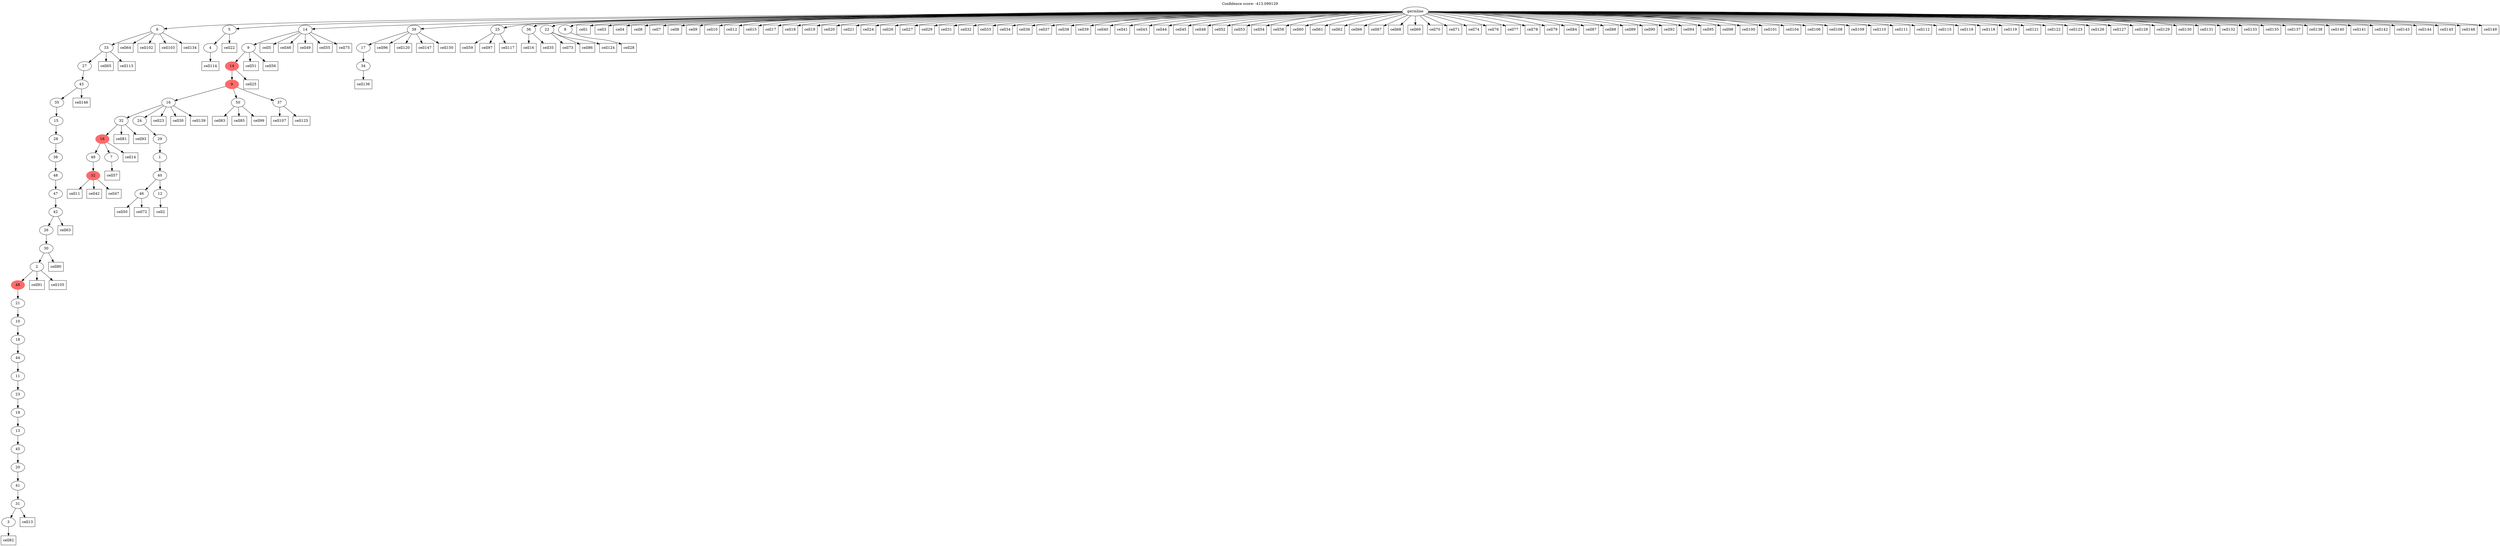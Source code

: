 digraph g {
	"52" -> "53";
	"53" [label="3"];
	"51" -> "52";
	"52" [label="31"];
	"50" -> "51";
	"51" [label="41"];
	"49" -> "50";
	"50" [label="20"];
	"48" -> "49";
	"49" [label="45"];
	"47" -> "48";
	"48" [label="13"];
	"46" -> "47";
	"47" [label="19"];
	"45" -> "46";
	"46" [label="23"];
	"44" -> "45";
	"45" [label="11"];
	"43" -> "44";
	"44" [label="44"];
	"42" -> "43";
	"43" [label="18"];
	"41" -> "42";
	"42" [label="10"];
	"40" -> "41";
	"41" [label="21"];
	"39" -> "40";
	"40" [color=indianred1, style=filled, label="48"];
	"38" -> "39";
	"39" [label="2"];
	"37" -> "38";
	"38" [label="30"];
	"36" -> "37";
	"37" [label="26"];
	"35" -> "36";
	"36" [label="42"];
	"34" -> "35";
	"35" [label="47"];
	"33" -> "34";
	"34" [label="48"];
	"32" -> "33";
	"33" [label="38"];
	"31" -> "32";
	"32" [label="28"];
	"30" -> "31";
	"31" [label="15"];
	"29" -> "30";
	"30" [label="35"];
	"28" -> "29";
	"29" [label="43"];
	"27" -> "28";
	"28" [label="27"];
	"26" -> "27";
	"27" [label="33"];
	"23" -> "24";
	"24" [label="4"];
	"19" -> "20";
	"20" [color=indianred1, style=filled, label="32"];
	"18" -> "19";
	"19" [label="49"];
	"18" -> "21";
	"21" [label="7"];
	"17" -> "18";
	"18" [color=indianred1, style=filled, label="16"];
	"14" -> "15";
	"15" [label="46"];
	"14" -> "16";
	"16" [label="12"];
	"13" -> "14";
	"14" [label="40"];
	"12" -> "13";
	"13" [label="1"];
	"11" -> "12";
	"12" [label="29"];
	"10" -> "11";
	"11" [label="24"];
	"10" -> "17";
	"17" [label="32"];
	"8" -> "9";
	"9" [label="50"];
	"8" -> "10";
	"10" [label="16"];
	"8" -> "22";
	"22" [label="37"];
	"7" -> "8";
	"8" [color=indianred1, style=filled, label="9"];
	"6" -> "7";
	"7" [color=indianred1, style=filled, label="14"];
	"5" -> "6";
	"6" [label="9"];
	"3" -> "4";
	"4" [label="34"];
	"2" -> "3";
	"3" [label="17"];
	"0" -> "1";
	"1" [label="25"];
	"0" -> "2";
	"2" [label="39"];
	"0" -> "5";
	"5" [label="14"];
	"0" -> "23";
	"23" [label="5"];
	"0" -> "25";
	"25" [label="36"];
	"0" -> "26";
	"26" [label="6"];
	"0" -> "54";
	"54" [label="22"];
	"0" -> "55";
	"55" [label="8"];
	"0" [label="germline"];
	"0" -> "cell1";
	"cell1" [shape=box];
	"16" -> "cell2";
	"cell2" [shape=box];
	"0" -> "cell3";
	"cell3" [shape=box];
	"0" -> "cell4";
	"cell4" [shape=box];
	"5" -> "cell5";
	"cell5" [shape=box];
	"0" -> "cell6";
	"cell6" [shape=box];
	"0" -> "cell7";
	"cell7" [shape=box];
	"0" -> "cell8";
	"cell8" [shape=box];
	"0" -> "cell9";
	"cell9" [shape=box];
	"0" -> "cell10";
	"cell10" [shape=box];
	"20" -> "cell11";
	"cell11" [shape=box];
	"0" -> "cell12";
	"cell12" [shape=box];
	"52" -> "cell13";
	"cell13" [shape=box];
	"18" -> "cell14";
	"cell14" [shape=box];
	"0" -> "cell15";
	"cell15" [shape=box];
	"25" -> "cell16";
	"cell16" [shape=box];
	"0" -> "cell17";
	"cell17" [shape=box];
	"0" -> "cell18";
	"cell18" [shape=box];
	"0" -> "cell19";
	"cell19" [shape=box];
	"0" -> "cell20";
	"cell20" [shape=box];
	"0" -> "cell21";
	"cell21" [shape=box];
	"23" -> "cell22";
	"cell22" [shape=box];
	"10" -> "cell23";
	"cell23" [shape=box];
	"0" -> "cell24";
	"cell24" [shape=box];
	"7" -> "cell25";
	"cell25" [shape=box];
	"0" -> "cell26";
	"cell26" [shape=box];
	"0" -> "cell27";
	"cell27" [shape=box];
	"55" -> "cell28";
	"cell28" [shape=box];
	"0" -> "cell29";
	"cell29" [shape=box];
	"10" -> "cell30";
	"cell30" [shape=box];
	"0" -> "cell31";
	"cell31" [shape=box];
	"0" -> "cell32";
	"cell32" [shape=box];
	"0" -> "cell33";
	"cell33" [shape=box];
	"0" -> "cell34";
	"cell34" [shape=box];
	"25" -> "cell35";
	"cell35" [shape=box];
	"0" -> "cell36";
	"cell36" [shape=box];
	"0" -> "cell37";
	"cell37" [shape=box];
	"0" -> "cell38";
	"cell38" [shape=box];
	"0" -> "cell39";
	"cell39" [shape=box];
	"0" -> "cell40";
	"cell40" [shape=box];
	"0" -> "cell41";
	"cell41" [shape=box];
	"20" -> "cell42";
	"cell42" [shape=box];
	"0" -> "cell43";
	"cell43" [shape=box];
	"0" -> "cell44";
	"cell44" [shape=box];
	"0" -> "cell45";
	"cell45" [shape=box];
	"5" -> "cell46";
	"cell46" [shape=box];
	"20" -> "cell47";
	"cell47" [shape=box];
	"0" -> "cell48";
	"cell48" [shape=box];
	"5" -> "cell49";
	"cell49" [shape=box];
	"15" -> "cell50";
	"cell50" [shape=box];
	"6" -> "cell51";
	"cell51" [shape=box];
	"0" -> "cell52";
	"cell52" [shape=box];
	"0" -> "cell53";
	"cell53" [shape=box];
	"0" -> "cell54";
	"cell54" [shape=box];
	"5" -> "cell55";
	"cell55" [shape=box];
	"6" -> "cell56";
	"cell56" [shape=box];
	"21" -> "cell57";
	"cell57" [shape=box];
	"0" -> "cell58";
	"cell58" [shape=box];
	"1" -> "cell59";
	"cell59" [shape=box];
	"0" -> "cell60";
	"cell60" [shape=box];
	"0" -> "cell61";
	"cell61" [shape=box];
	"0" -> "cell62";
	"cell62" [shape=box];
	"36" -> "cell63";
	"cell63" [shape=box];
	"26" -> "cell64";
	"cell64" [shape=box];
	"27" -> "cell65";
	"cell65" [shape=box];
	"0" -> "cell66";
	"cell66" [shape=box];
	"0" -> "cell67";
	"cell67" [shape=box];
	"0" -> "cell68";
	"cell68" [shape=box];
	"0" -> "cell69";
	"cell69" [shape=box];
	"0" -> "cell70";
	"cell70" [shape=box];
	"0" -> "cell71";
	"cell71" [shape=box];
	"15" -> "cell72";
	"cell72" [shape=box];
	"54" -> "cell73";
	"cell73" [shape=box];
	"0" -> "cell74";
	"cell74" [shape=box];
	"5" -> "cell75";
	"cell75" [shape=box];
	"0" -> "cell76";
	"cell76" [shape=box];
	"0" -> "cell77";
	"cell77" [shape=box];
	"0" -> "cell78";
	"cell78" [shape=box];
	"0" -> "cell79";
	"cell79" [shape=box];
	"38" -> "cell80";
	"cell80" [shape=box];
	"17" -> "cell81";
	"cell81" [shape=box];
	"53" -> "cell82";
	"cell82" [shape=box];
	"9" -> "cell83";
	"cell83" [shape=box];
	"0" -> "cell84";
	"cell84" [shape=box];
	"9" -> "cell85";
	"cell85" [shape=box];
	"54" -> "cell86";
	"cell86" [shape=box];
	"0" -> "cell87";
	"cell87" [shape=box];
	"0" -> "cell88";
	"cell88" [shape=box];
	"0" -> "cell89";
	"cell89" [shape=box];
	"0" -> "cell90";
	"cell90" [shape=box];
	"39" -> "cell91";
	"cell91" [shape=box];
	"0" -> "cell92";
	"cell92" [shape=box];
	"17" -> "cell93";
	"cell93" [shape=box];
	"0" -> "cell94";
	"cell94" [shape=box];
	"0" -> "cell95";
	"cell95" [shape=box];
	"2" -> "cell96";
	"cell96" [shape=box];
	"1" -> "cell97";
	"cell97" [shape=box];
	"0" -> "cell98";
	"cell98" [shape=box];
	"9" -> "cell99";
	"cell99" [shape=box];
	"0" -> "cell100";
	"cell100" [shape=box];
	"0" -> "cell101";
	"cell101" [shape=box];
	"26" -> "cell102";
	"cell102" [shape=box];
	"26" -> "cell103";
	"cell103" [shape=box];
	"0" -> "cell104";
	"cell104" [shape=box];
	"39" -> "cell105";
	"cell105" [shape=box];
	"0" -> "cell106";
	"cell106" [shape=box];
	"22" -> "cell107";
	"cell107" [shape=box];
	"0" -> "cell108";
	"cell108" [shape=box];
	"0" -> "cell109";
	"cell109" [shape=box];
	"0" -> "cell110";
	"cell110" [shape=box];
	"0" -> "cell111";
	"cell111" [shape=box];
	"0" -> "cell112";
	"cell112" [shape=box];
	"27" -> "cell113";
	"cell113" [shape=box];
	"24" -> "cell114";
	"cell114" [shape=box];
	"0" -> "cell115";
	"cell115" [shape=box];
	"0" -> "cell116";
	"cell116" [shape=box];
	"1" -> "cell117";
	"cell117" [shape=box];
	"0" -> "cell118";
	"cell118" [shape=box];
	"0" -> "cell119";
	"cell119" [shape=box];
	"2" -> "cell120";
	"cell120" [shape=box];
	"0" -> "cell121";
	"cell121" [shape=box];
	"0" -> "cell122";
	"cell122" [shape=box];
	"0" -> "cell123";
	"cell123" [shape=box];
	"54" -> "cell124";
	"cell124" [shape=box];
	"22" -> "cell125";
	"cell125" [shape=box];
	"0" -> "cell126";
	"cell126" [shape=box];
	"0" -> "cell127";
	"cell127" [shape=box];
	"0" -> "cell128";
	"cell128" [shape=box];
	"0" -> "cell129";
	"cell129" [shape=box];
	"0" -> "cell130";
	"cell130" [shape=box];
	"0" -> "cell131";
	"cell131" [shape=box];
	"0" -> "cell132";
	"cell132" [shape=box];
	"0" -> "cell133";
	"cell133" [shape=box];
	"26" -> "cell134";
	"cell134" [shape=box];
	"0" -> "cell135";
	"cell135" [shape=box];
	"4" -> "cell136";
	"cell136" [shape=box];
	"0" -> "cell137";
	"cell137" [shape=box];
	"0" -> "cell138";
	"cell138" [shape=box];
	"10" -> "cell139";
	"cell139" [shape=box];
	"0" -> "cell140";
	"cell140" [shape=box];
	"0" -> "cell141";
	"cell141" [shape=box];
	"0" -> "cell142";
	"cell142" [shape=box];
	"0" -> "cell143";
	"cell143" [shape=box];
	"0" -> "cell144";
	"cell144" [shape=box];
	"0" -> "cell145";
	"cell145" [shape=box];
	"29" -> "cell146";
	"cell146" [shape=box];
	"2" -> "cell147";
	"cell147" [shape=box];
	"0" -> "cell148";
	"cell148" [shape=box];
	"0" -> "cell149";
	"cell149" [shape=box];
	"2" -> "cell150";
	"cell150" [shape=box];
	labelloc="t";
	label="Confidence score: -413.099129";
}

